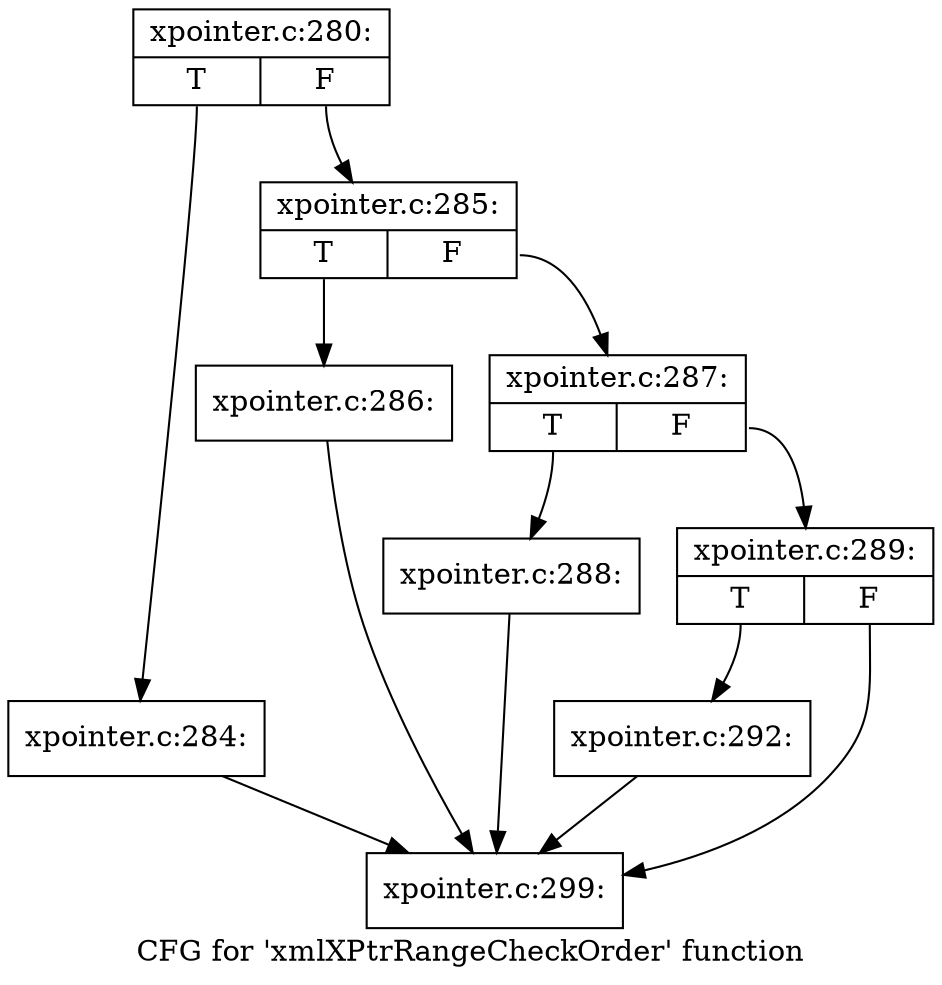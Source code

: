 digraph "CFG for 'xmlXPtrRangeCheckOrder' function" {
	label="CFG for 'xmlXPtrRangeCheckOrder' function";

	Node0x55f6905233a0 [shape=record,label="{xpointer.c:280:|{<s0>T|<s1>F}}"];
	Node0x55f6905233a0:s0 -> Node0x55f690523f30;
	Node0x55f6905233a0:s1 -> Node0x55f690523f80;
	Node0x55f690523f30 [shape=record,label="{xpointer.c:284:}"];
	Node0x55f690523f30 -> Node0x55f690525c50;
	Node0x55f690523f80 [shape=record,label="{xpointer.c:285:|{<s0>T|<s1>F}}"];
	Node0x55f690523f80:s0 -> Node0x55f690524330;
	Node0x55f690523f80:s1 -> Node0x55f690524380;
	Node0x55f690524330 [shape=record,label="{xpointer.c:286:}"];
	Node0x55f690524330 -> Node0x55f690525c50;
	Node0x55f690524380 [shape=record,label="{xpointer.c:287:|{<s0>T|<s1>F}}"];
	Node0x55f690524380:s0 -> Node0x55f6905247c0;
	Node0x55f690524380:s1 -> Node0x55f690524810;
	Node0x55f6905247c0 [shape=record,label="{xpointer.c:288:}"];
	Node0x55f6905247c0 -> Node0x55f690525c50;
	Node0x55f690524810 [shape=record,label="{xpointer.c:289:|{<s0>T|<s1>F}}"];
	Node0x55f690524810:s0 -> Node0x55f690525c00;
	Node0x55f690524810:s1 -> Node0x55f690525c50;
	Node0x55f690525c00 [shape=record,label="{xpointer.c:292:}"];
	Node0x55f690525c00 -> Node0x55f690525c50;
	Node0x55f690525c50 [shape=record,label="{xpointer.c:299:}"];
}
